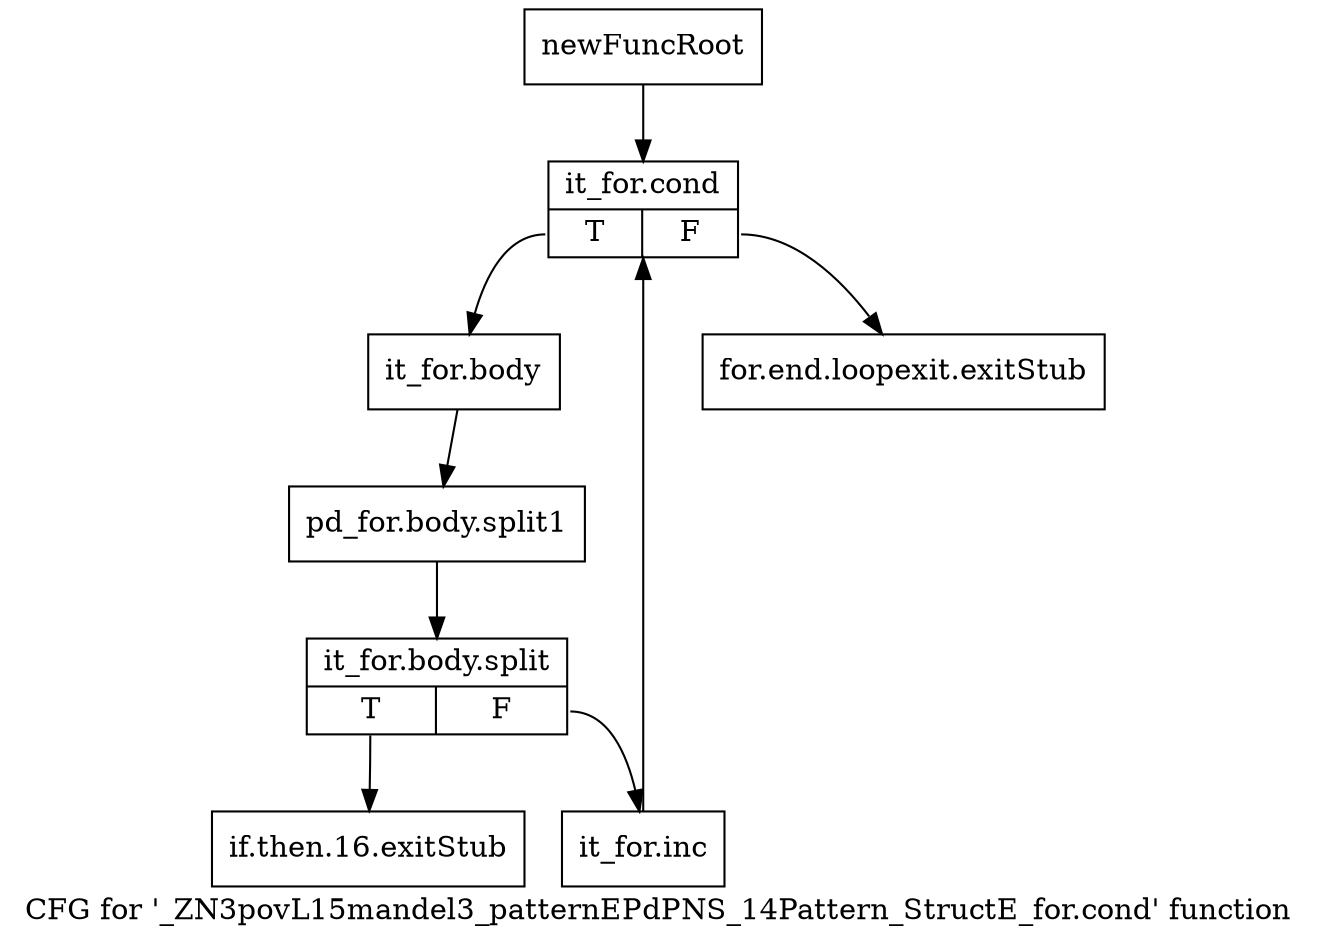 digraph "CFG for '_ZN3povL15mandel3_patternEPdPNS_14Pattern_StructE_for.cond' function" {
	label="CFG for '_ZN3povL15mandel3_patternEPdPNS_14Pattern_StructE_for.cond' function";

	Node0x29a75f0 [shape=record,label="{newFuncRoot}"];
	Node0x29a75f0 -> Node0x29a76e0;
	Node0x29a7640 [shape=record,label="{for.end.loopexit.exitStub}"];
	Node0x29a7690 [shape=record,label="{if.then.16.exitStub}"];
	Node0x29a76e0 [shape=record,label="{it_for.cond|{<s0>T|<s1>F}}"];
	Node0x29a76e0:s0 -> Node0x29a7730;
	Node0x29a76e0:s1 -> Node0x29a7640;
	Node0x29a7730 [shape=record,label="{it_for.body}"];
	Node0x29a7730 -> Node0x3909460;
	Node0x3909460 [shape=record,label="{pd_for.body.split1}"];
	Node0x3909460 -> Node0x389d650;
	Node0x389d650 [shape=record,label="{it_for.body.split|{<s0>T|<s1>F}}"];
	Node0x389d650:s0 -> Node0x29a7690;
	Node0x389d650:s1 -> Node0x29a7780;
	Node0x29a7780 [shape=record,label="{it_for.inc}"];
	Node0x29a7780 -> Node0x29a76e0;
}
